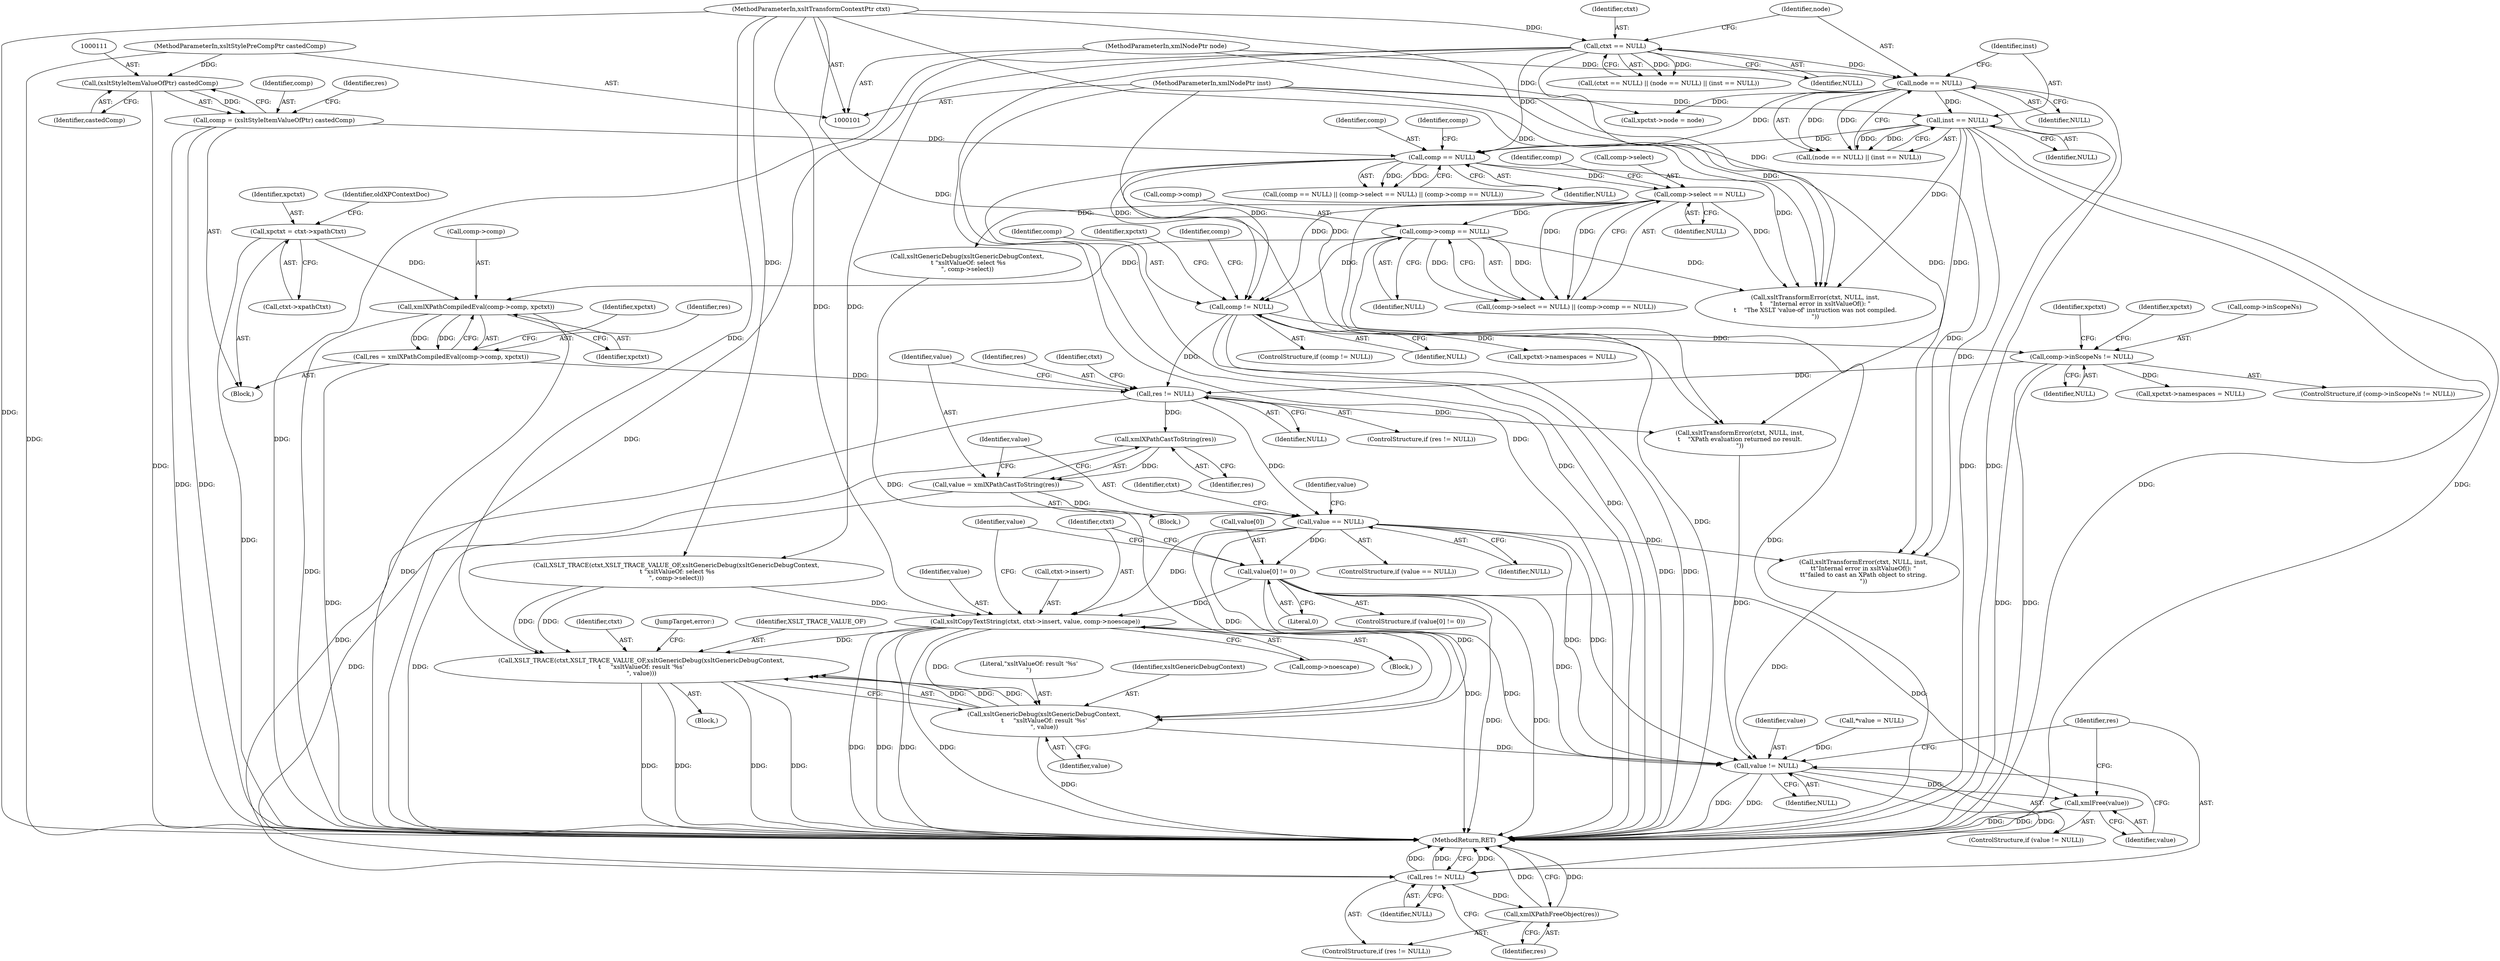 digraph "1_Chrome_96dbafe288dbe2f0cc45fa3c39daf6d0c37acbab_44@array" {
"1000330" [label="(Call,value[0] != 0)"];
"1000314" [label="(Call,value == NULL)"];
"1000309" [label="(Call,value = xmlXPathCastToString(res))"];
"1000311" [label="(Call,xmlXPathCastToString(res))"];
"1000305" [label="(Call,res != NULL)"];
"1000267" [label="(Call,res = xmlXPathCompiledEval(comp->comp, xpctxt))"];
"1000269" [label="(Call,xmlXPathCompiledEval(comp->comp, xpctxt))"];
"1000152" [label="(Call,comp->comp == NULL)"];
"1000147" [label="(Call,comp->select == NULL)"];
"1000143" [label="(Call,comp == NULL)"];
"1000108" [label="(Call,comp = (xsltStyleItemValueOfPtr) castedComp)"];
"1000110" [label="(Call,(xsltStyleItemValueOfPtr) castedComp)"];
"1000105" [label="(MethodParameterIn,xsltStylePreCompPtr castedComp)"];
"1000134" [label="(Call,node == NULL)"];
"1000103" [label="(MethodParameterIn,xmlNodePtr node)"];
"1000130" [label="(Call,ctxt == NULL)"];
"1000102" [label="(MethodParameterIn,xsltTransformContextPtr ctxt)"];
"1000137" [label="(Call,inst == NULL)"];
"1000104" [label="(MethodParameterIn,xmlNodePtr inst)"];
"1000173" [label="(Call,xpctxt = ctxt->xpathCtxt)"];
"1000219" [label="(Call,comp->inScopeNs != NULL)"];
"1000214" [label="(Call,comp != NULL)"];
"1000336" [label="(Call,xsltCopyTextString(ctxt, ctxt->insert, value, comp->noescape))"];
"1000361" [label="(Call,XSLT_TRACE(ctxt,XSLT_TRACE_VALUE_OF,xsltGenericDebug(xsltGenericDebugContext,\n\t     \"xsltValueOf: result '%s'\n\", value)))"];
"1000364" [label="(Call,xsltGenericDebug(xsltGenericDebugContext,\n\t     \"xsltValueOf: result '%s'\n\", value))"];
"1000370" [label="(Call,value != NULL)"];
"1000373" [label="(Call,xmlFree(value))"];
"1000376" [label="(Call,res != NULL)"];
"1000379" [label="(Call,xmlXPathFreeObject(res))"];
"1000135" [label="(Identifier,node)"];
"1000219" [label="(Call,comp->inScopeNs != NULL)"];
"1000156" [label="(Identifier,NULL)"];
"1000245" [label="(Call,xpctxt->namespaces = NULL)"];
"1000371" [label="(Identifier,value)"];
"1000378" [label="(Identifier,NULL)"];
"1000257" [label="(Call,xpctxt->namespaces = NULL)"];
"1000213" [label="(ControlStructure,if (comp != NULL))"];
"1000360" [label="(Block,)"];
"1000179" [label="(Identifier,oldXPContextDoc)"];
"1000143" [label="(Call,comp == NULL)"];
"1000377" [label="(Identifier,res)"];
"1000154" [label="(Identifier,comp)"];
"1000304" [label="(ControlStructure,if (res != NULL))"];
"1000134" [label="(Call,node == NULL)"];
"1000312" [label="(Identifier,res)"];
"1000270" [label="(Call,comp->comp)"];
"1000366" [label="(Literal,\"xsltValueOf: result '%s'\n\")"];
"1000369" [label="(ControlStructure,if (value != NULL))"];
"1000147" [label="(Call,comp->select == NULL)"];
"1000380" [label="(Identifier,res)"];
"1000118" [label="(Call,*value = NULL)"];
"1000306" [label="(Identifier,res)"];
"1000361" [label="(Call,XSLT_TRACE(ctxt,XSLT_TRACE_VALUE_OF,xsltGenericDebug(xsltGenericDebugContext,\n\t     \"xsltValueOf: result '%s'\n\", value)))"];
"1000374" [label="(Identifier,value)"];
"1000104" [label="(MethodParameterIn,xmlNodePtr inst)"];
"1000373" [label="(Call,xmlFree(value))"];
"1000142" [label="(Call,(comp == NULL) || (comp->select == NULL) || (comp->comp == NULL))"];
"1000132" [label="(Identifier,NULL)"];
"1000376" [label="(Call,res != NULL)"];
"1000148" [label="(Call,comp->select)"];
"1000309" [label="(Call,value = xmlXPathCastToString(res))"];
"1000367" [label="(Identifier,value)"];
"1000364" [label="(Call,xsltGenericDebug(xsltGenericDebugContext,\n\t     \"xsltValueOf: result '%s'\n\", value))"];
"1000329" [label="(ControlStructure,if (value[0] != 0))"];
"1000167" [label="(Call,xsltGenericDebug(xsltGenericDebugContext,\n \t \"xsltValueOf: select %s\n\", comp->select))"];
"1000131" [label="(Identifier,ctxt)"];
"1000318" [label="(Call,xsltTransformError(ctxt, NULL, inst,\n\t\t\"Internal error in xsltValueOf(): \"\n\t\t\"failed to cast an XPath object to string.\n\"))"];
"1000174" [label="(Identifier,xpctxt)"];
"1000149" [label="(Identifier,comp)"];
"1000363" [label="(Identifier,XSLT_TRACE_VALUE_OF)"];
"1000164" [label="(Call,XSLT_TRACE(ctxt,XSLT_TRACE_VALUE_OF,xsltGenericDebug(xsltGenericDebugContext,\n \t \"xsltValueOf: select %s\n\", comp->select)))"];
"1000381" [label="(MethodReturn,RET)"];
"1000307" [label="(Identifier,NULL)"];
"1000359" [label="(Identifier,value)"];
"1000375" [label="(ControlStructure,if (res != NULL))"];
"1000313" [label="(ControlStructure,if (value == NULL))"];
"1000151" [label="(Identifier,NULL)"];
"1000259" [label="(Identifier,xpctxt)"];
"1000139" [label="(Identifier,NULL)"];
"1000221" [label="(Identifier,comp)"];
"1000332" [label="(Identifier,value)"];
"1000267" [label="(Call,res = xmlXPathCompiledEval(comp->comp, xpctxt))"];
"1000342" [label="(Call,comp->noescape)"];
"1000268" [label="(Identifier,res)"];
"1000138" [label="(Identifier,inst)"];
"1000103" [label="(MethodParameterIn,xmlNodePtr node)"];
"1000129" [label="(Call,(ctxt == NULL) || (node == NULL) || (inst == NULL))"];
"1000370" [label="(Call,value != NULL)"];
"1000158" [label="(Call,xsltTransformError(ctxt, NULL, inst,\n\t    \"Internal error in xsltValueOf(): \"\n\t    \"The XSLT 'value-of' instruction was not compiled.\n\"))"];
"1000311" [label="(Call,xmlXPathCastToString(res))"];
"1000215" [label="(Identifier,comp)"];
"1000115" [label="(Identifier,res)"];
"1000315" [label="(Identifier,value)"];
"1000130" [label="(Call,ctxt == NULL)"];
"1000247" [label="(Identifier,xpctxt)"];
"1000109" [label="(Identifier,comp)"];
"1000136" [label="(Identifier,NULL)"];
"1000314" [label="(Call,value == NULL)"];
"1000330" [label="(Call,value[0] != 0)"];
"1000338" [label="(Call,ctxt->insert)"];
"1000348" [label="(Identifier,ctxt)"];
"1000310" [label="(Identifier,value)"];
"1000110" [label="(Call,(xsltStyleItemValueOfPtr) castedComp)"];
"1000112" [label="(Identifier,castedComp)"];
"1000220" [label="(Call,comp->inScopeNs)"];
"1000153" [label="(Call,comp->comp)"];
"1000218" [label="(ControlStructure,if (comp->inScopeNs != NULL))"];
"1000223" [label="(Identifier,NULL)"];
"1000144" [label="(Identifier,comp)"];
"1000137" [label="(Call,inst == NULL)"];
"1000269" [label="(Call,xmlXPathCompiledEval(comp->comp, xpctxt))"];
"1000273" [label="(Identifier,xpctxt)"];
"1000146" [label="(Call,(comp->select == NULL) || (comp->comp == NULL))"];
"1000331" [label="(Call,value[0])"];
"1000175" [label="(Call,ctxt->xpathCtxt)"];
"1000365" [label="(Identifier,xsltGenericDebugContext)"];
"1000108" [label="(Call,comp = (xsltStyleItemValueOfPtr) castedComp)"];
"1000214" [label="(Call,comp != NULL)"];
"1000216" [label="(Identifier,NULL)"];
"1000334" [label="(Literal,0)"];
"1000133" [label="(Call,(node == NULL) || (inst == NULL))"];
"1000102" [label="(MethodParameterIn,xsltTransformContextPtr ctxt)"];
"1000305" [label="(Call,res != NULL)"];
"1000372" [label="(Identifier,NULL)"];
"1000341" [label="(Identifier,value)"];
"1000173" [label="(Call,xpctxt = ctxt->xpathCtxt)"];
"1000208" [label="(Call,xpctxt->node = node)"];
"1000308" [label="(Block,)"];
"1000337" [label="(Identifier,ctxt)"];
"1000347" [label="(Call,xsltTransformError(ctxt, NULL, inst,\n\t    \"XPath evaluation returned no result.\n\"))"];
"1000145" [label="(Identifier,NULL)"];
"1000227" [label="(Identifier,xpctxt)"];
"1000335" [label="(Block,)"];
"1000379" [label="(Call,xmlXPathFreeObject(res))"];
"1000105" [label="(MethodParameterIn,xsltStylePreCompPtr castedComp)"];
"1000316" [label="(Identifier,NULL)"];
"1000319" [label="(Identifier,ctxt)"];
"1000152" [label="(Call,comp->comp == NULL)"];
"1000336" [label="(Call,xsltCopyTextString(ctxt, ctxt->insert, value, comp->noescape))"];
"1000106" [label="(Block,)"];
"1000276" [label="(Identifier,xpctxt)"];
"1000362" [label="(Identifier,ctxt)"];
"1000368" [label="(JumpTarget,error:)"];
"1000330" -> "1000329"  [label="AST: "];
"1000330" -> "1000334"  [label="CFG: "];
"1000331" -> "1000330"  [label="AST: "];
"1000334" -> "1000330"  [label="AST: "];
"1000337" -> "1000330"  [label="CFG: "];
"1000359" -> "1000330"  [label="CFG: "];
"1000330" -> "1000381"  [label="DDG: "];
"1000330" -> "1000381"  [label="DDG: "];
"1000314" -> "1000330"  [label="DDG: "];
"1000330" -> "1000336"  [label="DDG: "];
"1000330" -> "1000364"  [label="DDG: "];
"1000330" -> "1000370"  [label="DDG: "];
"1000330" -> "1000373"  [label="DDG: "];
"1000314" -> "1000313"  [label="AST: "];
"1000314" -> "1000316"  [label="CFG: "];
"1000315" -> "1000314"  [label="AST: "];
"1000316" -> "1000314"  [label="AST: "];
"1000319" -> "1000314"  [label="CFG: "];
"1000332" -> "1000314"  [label="CFG: "];
"1000314" -> "1000381"  [label="DDG: "];
"1000309" -> "1000314"  [label="DDG: "];
"1000305" -> "1000314"  [label="DDG: "];
"1000314" -> "1000318"  [label="DDG: "];
"1000314" -> "1000336"  [label="DDG: "];
"1000314" -> "1000364"  [label="DDG: "];
"1000314" -> "1000370"  [label="DDG: "];
"1000314" -> "1000370"  [label="DDG: "];
"1000309" -> "1000308"  [label="AST: "];
"1000309" -> "1000311"  [label="CFG: "];
"1000310" -> "1000309"  [label="AST: "];
"1000311" -> "1000309"  [label="AST: "];
"1000315" -> "1000309"  [label="CFG: "];
"1000309" -> "1000381"  [label="DDG: "];
"1000311" -> "1000309"  [label="DDG: "];
"1000311" -> "1000312"  [label="CFG: "];
"1000312" -> "1000311"  [label="AST: "];
"1000305" -> "1000311"  [label="DDG: "];
"1000311" -> "1000376"  [label="DDG: "];
"1000305" -> "1000304"  [label="AST: "];
"1000305" -> "1000307"  [label="CFG: "];
"1000306" -> "1000305"  [label="AST: "];
"1000307" -> "1000305"  [label="AST: "];
"1000310" -> "1000305"  [label="CFG: "];
"1000348" -> "1000305"  [label="CFG: "];
"1000267" -> "1000305"  [label="DDG: "];
"1000219" -> "1000305"  [label="DDG: "];
"1000214" -> "1000305"  [label="DDG: "];
"1000305" -> "1000347"  [label="DDG: "];
"1000305" -> "1000376"  [label="DDG: "];
"1000267" -> "1000106"  [label="AST: "];
"1000267" -> "1000269"  [label="CFG: "];
"1000268" -> "1000267"  [label="AST: "];
"1000269" -> "1000267"  [label="AST: "];
"1000276" -> "1000267"  [label="CFG: "];
"1000267" -> "1000381"  [label="DDG: "];
"1000269" -> "1000267"  [label="DDG: "];
"1000269" -> "1000267"  [label="DDG: "];
"1000269" -> "1000273"  [label="CFG: "];
"1000270" -> "1000269"  [label="AST: "];
"1000273" -> "1000269"  [label="AST: "];
"1000269" -> "1000381"  [label="DDG: "];
"1000269" -> "1000381"  [label="DDG: "];
"1000152" -> "1000269"  [label="DDG: "];
"1000173" -> "1000269"  [label="DDG: "];
"1000152" -> "1000146"  [label="AST: "];
"1000152" -> "1000156"  [label="CFG: "];
"1000153" -> "1000152"  [label="AST: "];
"1000156" -> "1000152"  [label="AST: "];
"1000146" -> "1000152"  [label="CFG: "];
"1000152" -> "1000381"  [label="DDG: "];
"1000152" -> "1000146"  [label="DDG: "];
"1000152" -> "1000146"  [label="DDG: "];
"1000147" -> "1000152"  [label="DDG: "];
"1000152" -> "1000158"  [label="DDG: "];
"1000152" -> "1000214"  [label="DDG: "];
"1000147" -> "1000146"  [label="AST: "];
"1000147" -> "1000151"  [label="CFG: "];
"1000148" -> "1000147"  [label="AST: "];
"1000151" -> "1000147"  [label="AST: "];
"1000154" -> "1000147"  [label="CFG: "];
"1000146" -> "1000147"  [label="CFG: "];
"1000147" -> "1000381"  [label="DDG: "];
"1000147" -> "1000146"  [label="DDG: "];
"1000147" -> "1000146"  [label="DDG: "];
"1000143" -> "1000147"  [label="DDG: "];
"1000147" -> "1000158"  [label="DDG: "];
"1000147" -> "1000167"  [label="DDG: "];
"1000147" -> "1000214"  [label="DDG: "];
"1000143" -> "1000142"  [label="AST: "];
"1000143" -> "1000145"  [label="CFG: "];
"1000144" -> "1000143"  [label="AST: "];
"1000145" -> "1000143"  [label="AST: "];
"1000149" -> "1000143"  [label="CFG: "];
"1000142" -> "1000143"  [label="CFG: "];
"1000143" -> "1000381"  [label="DDG: "];
"1000143" -> "1000142"  [label="DDG: "];
"1000143" -> "1000142"  [label="DDG: "];
"1000108" -> "1000143"  [label="DDG: "];
"1000134" -> "1000143"  [label="DDG: "];
"1000130" -> "1000143"  [label="DDG: "];
"1000137" -> "1000143"  [label="DDG: "];
"1000143" -> "1000158"  [label="DDG: "];
"1000143" -> "1000214"  [label="DDG: "];
"1000143" -> "1000214"  [label="DDG: "];
"1000108" -> "1000106"  [label="AST: "];
"1000108" -> "1000110"  [label="CFG: "];
"1000109" -> "1000108"  [label="AST: "];
"1000110" -> "1000108"  [label="AST: "];
"1000115" -> "1000108"  [label="CFG: "];
"1000108" -> "1000381"  [label="DDG: "];
"1000108" -> "1000381"  [label="DDG: "];
"1000110" -> "1000108"  [label="DDG: "];
"1000110" -> "1000112"  [label="CFG: "];
"1000111" -> "1000110"  [label="AST: "];
"1000112" -> "1000110"  [label="AST: "];
"1000110" -> "1000381"  [label="DDG: "];
"1000105" -> "1000110"  [label="DDG: "];
"1000105" -> "1000101"  [label="AST: "];
"1000105" -> "1000381"  [label="DDG: "];
"1000134" -> "1000133"  [label="AST: "];
"1000134" -> "1000136"  [label="CFG: "];
"1000135" -> "1000134"  [label="AST: "];
"1000136" -> "1000134"  [label="AST: "];
"1000138" -> "1000134"  [label="CFG: "];
"1000133" -> "1000134"  [label="CFG: "];
"1000134" -> "1000381"  [label="DDG: "];
"1000134" -> "1000381"  [label="DDG: "];
"1000134" -> "1000133"  [label="DDG: "];
"1000134" -> "1000133"  [label="DDG: "];
"1000103" -> "1000134"  [label="DDG: "];
"1000130" -> "1000134"  [label="DDG: "];
"1000134" -> "1000137"  [label="DDG: "];
"1000134" -> "1000208"  [label="DDG: "];
"1000103" -> "1000101"  [label="AST: "];
"1000103" -> "1000381"  [label="DDG: "];
"1000103" -> "1000208"  [label="DDG: "];
"1000130" -> "1000129"  [label="AST: "];
"1000130" -> "1000132"  [label="CFG: "];
"1000131" -> "1000130"  [label="AST: "];
"1000132" -> "1000130"  [label="AST: "];
"1000135" -> "1000130"  [label="CFG: "];
"1000129" -> "1000130"  [label="CFG: "];
"1000130" -> "1000381"  [label="DDG: "];
"1000130" -> "1000381"  [label="DDG: "];
"1000130" -> "1000129"  [label="DDG: "];
"1000130" -> "1000129"  [label="DDG: "];
"1000102" -> "1000130"  [label="DDG: "];
"1000130" -> "1000158"  [label="DDG: "];
"1000130" -> "1000164"  [label="DDG: "];
"1000102" -> "1000101"  [label="AST: "];
"1000102" -> "1000381"  [label="DDG: "];
"1000102" -> "1000158"  [label="DDG: "];
"1000102" -> "1000164"  [label="DDG: "];
"1000102" -> "1000318"  [label="DDG: "];
"1000102" -> "1000336"  [label="DDG: "];
"1000102" -> "1000347"  [label="DDG: "];
"1000102" -> "1000361"  [label="DDG: "];
"1000137" -> "1000133"  [label="AST: "];
"1000137" -> "1000139"  [label="CFG: "];
"1000138" -> "1000137"  [label="AST: "];
"1000139" -> "1000137"  [label="AST: "];
"1000133" -> "1000137"  [label="CFG: "];
"1000137" -> "1000381"  [label="DDG: "];
"1000137" -> "1000381"  [label="DDG: "];
"1000137" -> "1000133"  [label="DDG: "];
"1000137" -> "1000133"  [label="DDG: "];
"1000104" -> "1000137"  [label="DDG: "];
"1000137" -> "1000158"  [label="DDG: "];
"1000137" -> "1000318"  [label="DDG: "];
"1000137" -> "1000347"  [label="DDG: "];
"1000104" -> "1000101"  [label="AST: "];
"1000104" -> "1000381"  [label="DDG: "];
"1000104" -> "1000158"  [label="DDG: "];
"1000104" -> "1000318"  [label="DDG: "];
"1000104" -> "1000347"  [label="DDG: "];
"1000173" -> "1000106"  [label="AST: "];
"1000173" -> "1000175"  [label="CFG: "];
"1000174" -> "1000173"  [label="AST: "];
"1000175" -> "1000173"  [label="AST: "];
"1000179" -> "1000173"  [label="CFG: "];
"1000173" -> "1000381"  [label="DDG: "];
"1000219" -> "1000218"  [label="AST: "];
"1000219" -> "1000223"  [label="CFG: "];
"1000220" -> "1000219"  [label="AST: "];
"1000223" -> "1000219"  [label="AST: "];
"1000227" -> "1000219"  [label="CFG: "];
"1000247" -> "1000219"  [label="CFG: "];
"1000219" -> "1000381"  [label="DDG: "];
"1000219" -> "1000381"  [label="DDG: "];
"1000214" -> "1000219"  [label="DDG: "];
"1000219" -> "1000245"  [label="DDG: "];
"1000214" -> "1000213"  [label="AST: "];
"1000214" -> "1000216"  [label="CFG: "];
"1000215" -> "1000214"  [label="AST: "];
"1000216" -> "1000214"  [label="AST: "];
"1000221" -> "1000214"  [label="CFG: "];
"1000259" -> "1000214"  [label="CFG: "];
"1000214" -> "1000381"  [label="DDG: "];
"1000214" -> "1000381"  [label="DDG: "];
"1000214" -> "1000257"  [label="DDG: "];
"1000336" -> "1000335"  [label="AST: "];
"1000336" -> "1000342"  [label="CFG: "];
"1000337" -> "1000336"  [label="AST: "];
"1000338" -> "1000336"  [label="AST: "];
"1000341" -> "1000336"  [label="AST: "];
"1000342" -> "1000336"  [label="AST: "];
"1000359" -> "1000336"  [label="CFG: "];
"1000336" -> "1000381"  [label="DDG: "];
"1000336" -> "1000381"  [label="DDG: "];
"1000336" -> "1000381"  [label="DDG: "];
"1000336" -> "1000381"  [label="DDG: "];
"1000164" -> "1000336"  [label="DDG: "];
"1000336" -> "1000361"  [label="DDG: "];
"1000336" -> "1000364"  [label="DDG: "];
"1000336" -> "1000370"  [label="DDG: "];
"1000361" -> "1000360"  [label="AST: "];
"1000361" -> "1000364"  [label="CFG: "];
"1000362" -> "1000361"  [label="AST: "];
"1000363" -> "1000361"  [label="AST: "];
"1000364" -> "1000361"  [label="AST: "];
"1000368" -> "1000361"  [label="CFG: "];
"1000361" -> "1000381"  [label="DDG: "];
"1000361" -> "1000381"  [label="DDG: "];
"1000361" -> "1000381"  [label="DDG: "];
"1000361" -> "1000381"  [label="DDG: "];
"1000164" -> "1000361"  [label="DDG: "];
"1000164" -> "1000361"  [label="DDG: "];
"1000364" -> "1000361"  [label="DDG: "];
"1000364" -> "1000361"  [label="DDG: "];
"1000364" -> "1000361"  [label="DDG: "];
"1000364" -> "1000367"  [label="CFG: "];
"1000365" -> "1000364"  [label="AST: "];
"1000366" -> "1000364"  [label="AST: "];
"1000367" -> "1000364"  [label="AST: "];
"1000364" -> "1000381"  [label="DDG: "];
"1000167" -> "1000364"  [label="DDG: "];
"1000364" -> "1000370"  [label="DDG: "];
"1000370" -> "1000369"  [label="AST: "];
"1000370" -> "1000372"  [label="CFG: "];
"1000371" -> "1000370"  [label="AST: "];
"1000372" -> "1000370"  [label="AST: "];
"1000374" -> "1000370"  [label="CFG: "];
"1000377" -> "1000370"  [label="CFG: "];
"1000370" -> "1000381"  [label="DDG: "];
"1000370" -> "1000381"  [label="DDG: "];
"1000118" -> "1000370"  [label="DDG: "];
"1000347" -> "1000370"  [label="DDG: "];
"1000318" -> "1000370"  [label="DDG: "];
"1000370" -> "1000373"  [label="DDG: "];
"1000370" -> "1000376"  [label="DDG: "];
"1000373" -> "1000369"  [label="AST: "];
"1000373" -> "1000374"  [label="CFG: "];
"1000374" -> "1000373"  [label="AST: "];
"1000377" -> "1000373"  [label="CFG: "];
"1000373" -> "1000381"  [label="DDG: "];
"1000373" -> "1000381"  [label="DDG: "];
"1000376" -> "1000375"  [label="AST: "];
"1000376" -> "1000378"  [label="CFG: "];
"1000377" -> "1000376"  [label="AST: "];
"1000378" -> "1000376"  [label="AST: "];
"1000380" -> "1000376"  [label="CFG: "];
"1000381" -> "1000376"  [label="CFG: "];
"1000376" -> "1000381"  [label="DDG: "];
"1000376" -> "1000381"  [label="DDG: "];
"1000376" -> "1000381"  [label="DDG: "];
"1000376" -> "1000379"  [label="DDG: "];
"1000379" -> "1000375"  [label="AST: "];
"1000379" -> "1000380"  [label="CFG: "];
"1000380" -> "1000379"  [label="AST: "];
"1000381" -> "1000379"  [label="CFG: "];
"1000379" -> "1000381"  [label="DDG: "];
"1000379" -> "1000381"  [label="DDG: "];
}
